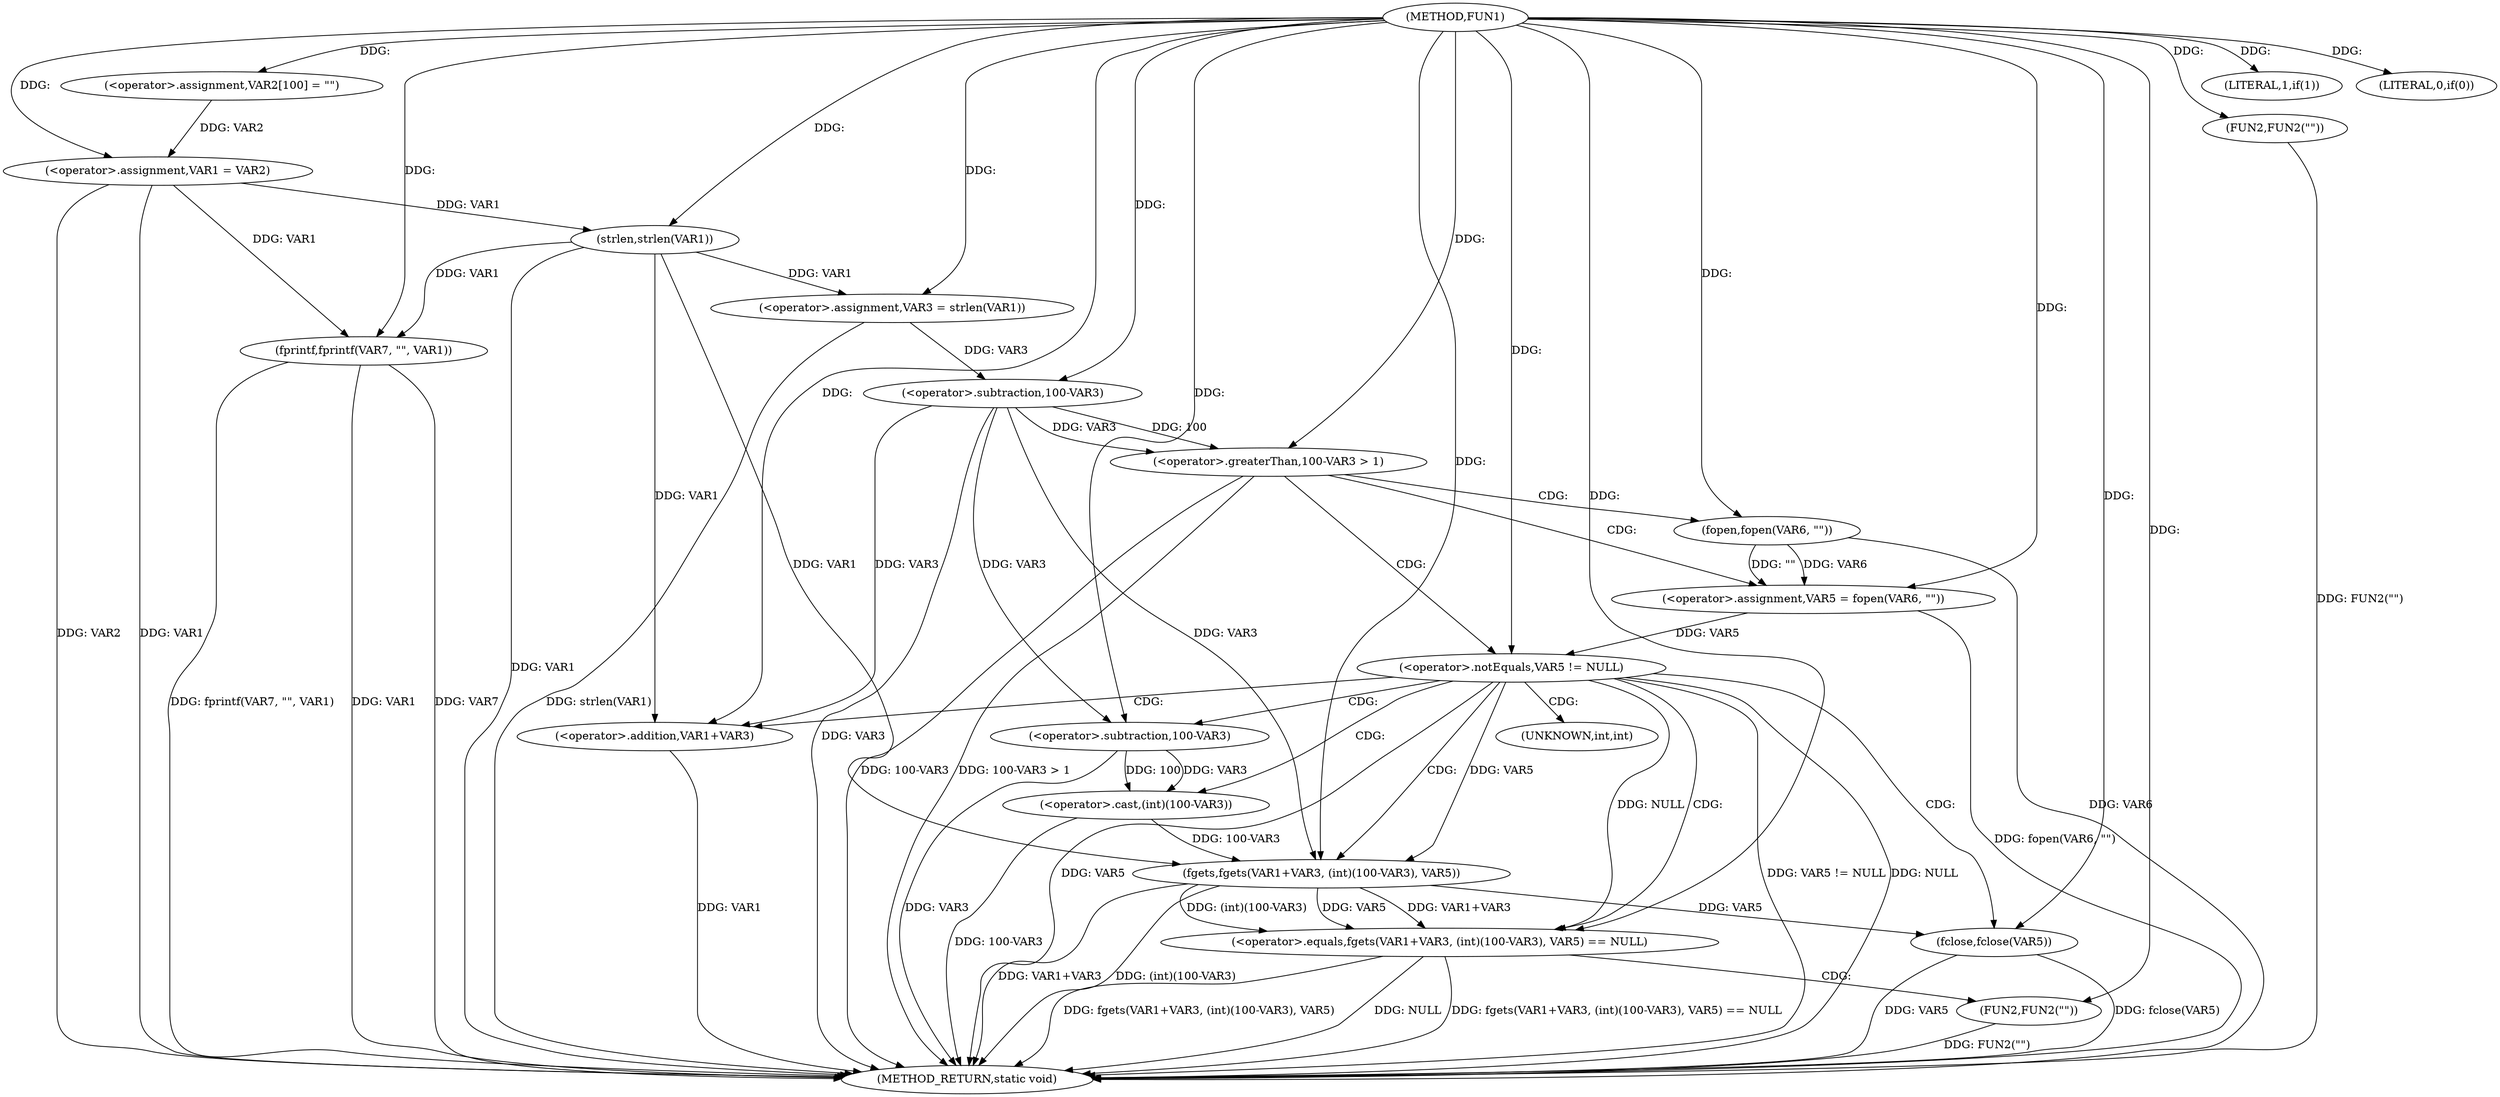 digraph FUN1 {  
"1000100" [label = "(METHOD,FUN1)" ]
"1000166" [label = "(METHOD_RETURN,static void)" ]
"1000104" [label = "(<operator>.assignment,VAR2[100] = \"\")" ]
"1000107" [label = "(<operator>.assignment,VAR1 = VAR2)" ]
"1000111" [label = "(LITERAL,1,if(1))" ]
"1000115" [label = "(<operator>.assignment,VAR3 = strlen(VAR1))" ]
"1000117" [label = "(strlen,strlen(VAR1))" ]
"1000121" [label = "(<operator>.greaterThan,100-VAR3 > 1)" ]
"1000122" [label = "(<operator>.subtraction,100-VAR3)" ]
"1000127" [label = "(<operator>.assignment,VAR5 = fopen(VAR6, \"\"))" ]
"1000129" [label = "(fopen,fopen(VAR6, \"\"))" ]
"1000133" [label = "(<operator>.notEquals,VAR5 != NULL)" ]
"1000138" [label = "(<operator>.equals,fgets(VAR1+VAR3, (int)(100-VAR3), VAR5) == NULL)" ]
"1000139" [label = "(fgets,fgets(VAR1+VAR3, (int)(100-VAR3), VAR5))" ]
"1000140" [label = "(<operator>.addition,VAR1+VAR3)" ]
"1000143" [label = "(<operator>.cast,(int)(100-VAR3))" ]
"1000145" [label = "(<operator>.subtraction,100-VAR3)" ]
"1000151" [label = "(FUN2,FUN2(\"\"))" ]
"1000153" [label = "(fclose,fclose(VAR5))" ]
"1000156" [label = "(LITERAL,0,if(0))" ]
"1000158" [label = "(FUN2,FUN2(\"\"))" ]
"1000162" [label = "(fprintf,fprintf(VAR7, \"\", VAR1))" ]
"1000144" [label = "(UNKNOWN,int,int)" ]
  "1000115" -> "1000166"  [ label = "DDG: strlen(VAR1)"] 
  "1000129" -> "1000166"  [ label = "DDG: VAR6"] 
  "1000107" -> "1000166"  [ label = "DDG: VAR1"] 
  "1000139" -> "1000166"  [ label = "DDG: VAR1+VAR3"] 
  "1000138" -> "1000166"  [ label = "DDG: NULL"] 
  "1000117" -> "1000166"  [ label = "DDG: VAR1"] 
  "1000133" -> "1000166"  [ label = "DDG: VAR5 != NULL"] 
  "1000153" -> "1000166"  [ label = "DDG: VAR5"] 
  "1000133" -> "1000166"  [ label = "DDG: NULL"] 
  "1000138" -> "1000166"  [ label = "DDG: fgets(VAR1+VAR3, (int)(100-VAR3), VAR5) == NULL"] 
  "1000145" -> "1000166"  [ label = "DDG: VAR3"] 
  "1000107" -> "1000166"  [ label = "DDG: VAR2"] 
  "1000151" -> "1000166"  [ label = "DDG: FUN2(\"\")"] 
  "1000140" -> "1000166"  [ label = "DDG: VAR1"] 
  "1000138" -> "1000166"  [ label = "DDG: fgets(VAR1+VAR3, (int)(100-VAR3), VAR5)"] 
  "1000127" -> "1000166"  [ label = "DDG: fopen(VAR6, \"\")"] 
  "1000158" -> "1000166"  [ label = "DDG: FUN2(\"\")"] 
  "1000133" -> "1000166"  [ label = "DDG: VAR5"] 
  "1000121" -> "1000166"  [ label = "DDG: 100-VAR3 > 1"] 
  "1000153" -> "1000166"  [ label = "DDG: fclose(VAR5)"] 
  "1000139" -> "1000166"  [ label = "DDG: (int)(100-VAR3)"] 
  "1000121" -> "1000166"  [ label = "DDG: 100-VAR3"] 
  "1000143" -> "1000166"  [ label = "DDG: 100-VAR3"] 
  "1000162" -> "1000166"  [ label = "DDG: VAR7"] 
  "1000162" -> "1000166"  [ label = "DDG: fprintf(VAR7, \"\", VAR1)"] 
  "1000122" -> "1000166"  [ label = "DDG: VAR3"] 
  "1000162" -> "1000166"  [ label = "DDG: VAR1"] 
  "1000100" -> "1000104"  [ label = "DDG: "] 
  "1000104" -> "1000107"  [ label = "DDG: VAR2"] 
  "1000100" -> "1000107"  [ label = "DDG: "] 
  "1000100" -> "1000111"  [ label = "DDG: "] 
  "1000117" -> "1000115"  [ label = "DDG: VAR1"] 
  "1000100" -> "1000115"  [ label = "DDG: "] 
  "1000107" -> "1000117"  [ label = "DDG: VAR1"] 
  "1000100" -> "1000117"  [ label = "DDG: "] 
  "1000122" -> "1000121"  [ label = "DDG: 100"] 
  "1000122" -> "1000121"  [ label = "DDG: VAR3"] 
  "1000100" -> "1000122"  [ label = "DDG: "] 
  "1000115" -> "1000122"  [ label = "DDG: VAR3"] 
  "1000100" -> "1000121"  [ label = "DDG: "] 
  "1000129" -> "1000127"  [ label = "DDG: VAR6"] 
  "1000129" -> "1000127"  [ label = "DDG: \"\""] 
  "1000100" -> "1000127"  [ label = "DDG: "] 
  "1000100" -> "1000129"  [ label = "DDG: "] 
  "1000127" -> "1000133"  [ label = "DDG: VAR5"] 
  "1000100" -> "1000133"  [ label = "DDG: "] 
  "1000139" -> "1000138"  [ label = "DDG: VAR1+VAR3"] 
  "1000139" -> "1000138"  [ label = "DDG: (int)(100-VAR3)"] 
  "1000139" -> "1000138"  [ label = "DDG: VAR5"] 
  "1000117" -> "1000139"  [ label = "DDG: VAR1"] 
  "1000100" -> "1000139"  [ label = "DDG: "] 
  "1000122" -> "1000139"  [ label = "DDG: VAR3"] 
  "1000117" -> "1000140"  [ label = "DDG: VAR1"] 
  "1000100" -> "1000140"  [ label = "DDG: "] 
  "1000122" -> "1000140"  [ label = "DDG: VAR3"] 
  "1000143" -> "1000139"  [ label = "DDG: 100-VAR3"] 
  "1000145" -> "1000143"  [ label = "DDG: 100"] 
  "1000145" -> "1000143"  [ label = "DDG: VAR3"] 
  "1000100" -> "1000145"  [ label = "DDG: "] 
  "1000122" -> "1000145"  [ label = "DDG: VAR3"] 
  "1000133" -> "1000139"  [ label = "DDG: VAR5"] 
  "1000133" -> "1000138"  [ label = "DDG: NULL"] 
  "1000100" -> "1000138"  [ label = "DDG: "] 
  "1000100" -> "1000151"  [ label = "DDG: "] 
  "1000139" -> "1000153"  [ label = "DDG: VAR5"] 
  "1000100" -> "1000153"  [ label = "DDG: "] 
  "1000100" -> "1000156"  [ label = "DDG: "] 
  "1000100" -> "1000158"  [ label = "DDG: "] 
  "1000100" -> "1000162"  [ label = "DDG: "] 
  "1000107" -> "1000162"  [ label = "DDG: VAR1"] 
  "1000117" -> "1000162"  [ label = "DDG: VAR1"] 
  "1000121" -> "1000127"  [ label = "CDG: "] 
  "1000121" -> "1000129"  [ label = "CDG: "] 
  "1000121" -> "1000133"  [ label = "CDG: "] 
  "1000133" -> "1000153"  [ label = "CDG: "] 
  "1000133" -> "1000143"  [ label = "CDG: "] 
  "1000133" -> "1000145"  [ label = "CDG: "] 
  "1000133" -> "1000139"  [ label = "CDG: "] 
  "1000133" -> "1000144"  [ label = "CDG: "] 
  "1000133" -> "1000140"  [ label = "CDG: "] 
  "1000133" -> "1000138"  [ label = "CDG: "] 
  "1000138" -> "1000151"  [ label = "CDG: "] 
}
